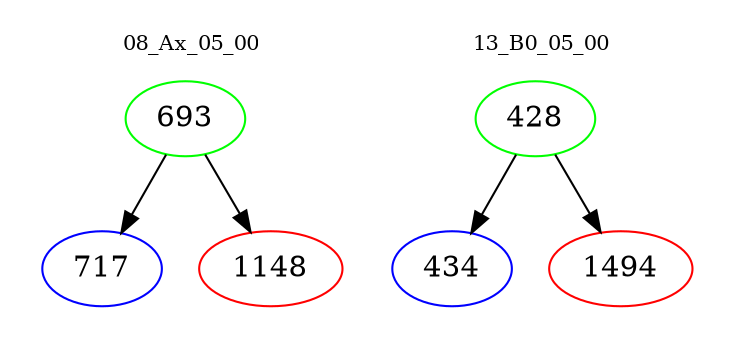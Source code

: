 digraph{
subgraph cluster_0 {
color = white
label = "08_Ax_05_00";
fontsize=10;
T0_693 [label="693", color="green"]
T0_693 -> T0_717 [color="black"]
T0_717 [label="717", color="blue"]
T0_693 -> T0_1148 [color="black"]
T0_1148 [label="1148", color="red"]
}
subgraph cluster_1 {
color = white
label = "13_B0_05_00";
fontsize=10;
T1_428 [label="428", color="green"]
T1_428 -> T1_434 [color="black"]
T1_434 [label="434", color="blue"]
T1_428 -> T1_1494 [color="black"]
T1_1494 [label="1494", color="red"]
}
}
